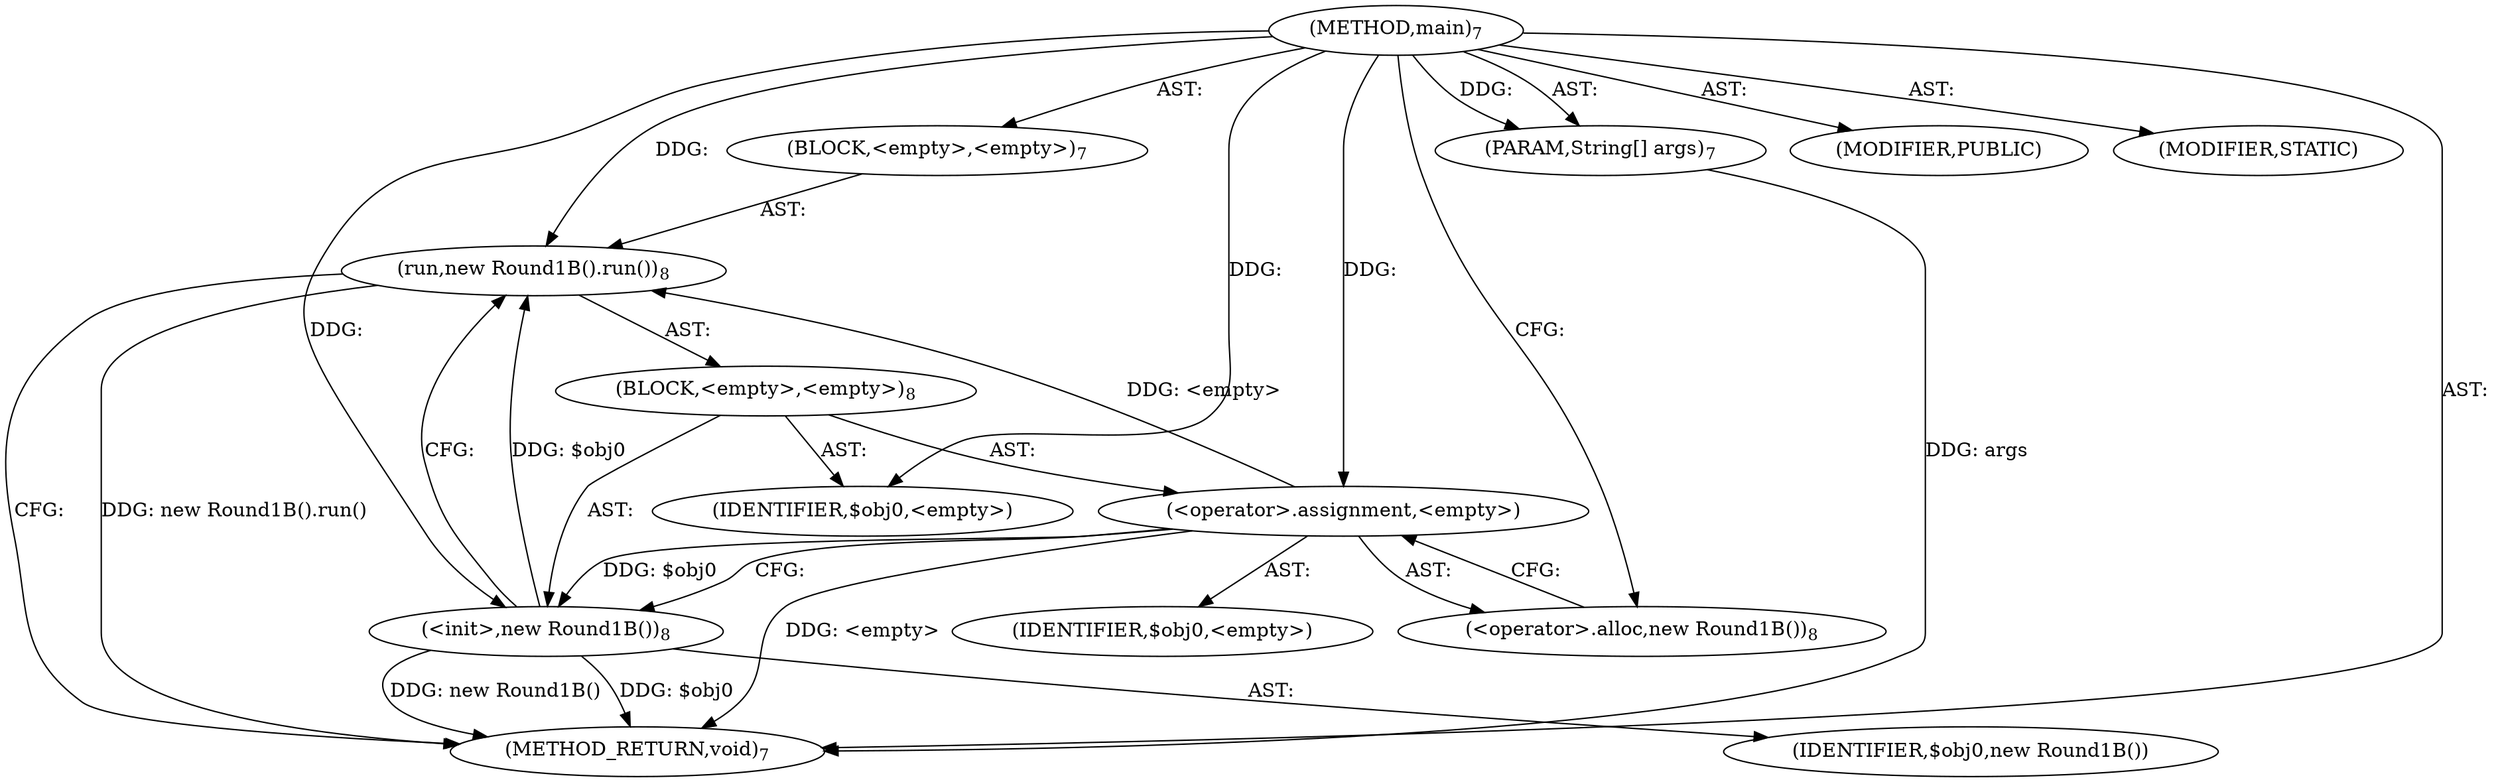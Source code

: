 digraph "main" {  
"20" [label = <(METHOD,main)<SUB>7</SUB>> ]
"21" [label = <(PARAM,String[] args)<SUB>7</SUB>> ]
"22" [label = <(BLOCK,&lt;empty&gt;,&lt;empty&gt;)<SUB>7</SUB>> ]
"23" [label = <(run,new Round1B().run())<SUB>8</SUB>> ]
"24" [label = <(BLOCK,&lt;empty&gt;,&lt;empty&gt;)<SUB>8</SUB>> ]
"25" [label = <(&lt;operator&gt;.assignment,&lt;empty&gt;)> ]
"26" [label = <(IDENTIFIER,$obj0,&lt;empty&gt;)> ]
"27" [label = <(&lt;operator&gt;.alloc,new Round1B())<SUB>8</SUB>> ]
"28" [label = <(&lt;init&gt;,new Round1B())<SUB>8</SUB>> ]
"29" [label = <(IDENTIFIER,$obj0,new Round1B())> ]
"30" [label = <(IDENTIFIER,$obj0,&lt;empty&gt;)> ]
"31" [label = <(MODIFIER,PUBLIC)> ]
"32" [label = <(MODIFIER,STATIC)> ]
"33" [label = <(METHOD_RETURN,void)<SUB>7</SUB>> ]
  "20" -> "21"  [ label = "AST: "] 
  "20" -> "22"  [ label = "AST: "] 
  "20" -> "31"  [ label = "AST: "] 
  "20" -> "32"  [ label = "AST: "] 
  "20" -> "33"  [ label = "AST: "] 
  "22" -> "23"  [ label = "AST: "] 
  "23" -> "24"  [ label = "AST: "] 
  "24" -> "25"  [ label = "AST: "] 
  "24" -> "28"  [ label = "AST: "] 
  "24" -> "30"  [ label = "AST: "] 
  "25" -> "26"  [ label = "AST: "] 
  "25" -> "27"  [ label = "AST: "] 
  "28" -> "29"  [ label = "AST: "] 
  "23" -> "33"  [ label = "CFG: "] 
  "25" -> "28"  [ label = "CFG: "] 
  "28" -> "23"  [ label = "CFG: "] 
  "27" -> "25"  [ label = "CFG: "] 
  "20" -> "27"  [ label = "CFG: "] 
  "21" -> "33"  [ label = "DDG: args"] 
  "25" -> "33"  [ label = "DDG: &lt;empty&gt;"] 
  "28" -> "33"  [ label = "DDG: $obj0"] 
  "28" -> "33"  [ label = "DDG: new Round1B()"] 
  "23" -> "33"  [ label = "DDG: new Round1B().run()"] 
  "20" -> "21"  [ label = "DDG: "] 
  "25" -> "23"  [ label = "DDG: &lt;empty&gt;"] 
  "28" -> "23"  [ label = "DDG: $obj0"] 
  "20" -> "23"  [ label = "DDG: "] 
  "20" -> "25"  [ label = "DDG: "] 
  "20" -> "30"  [ label = "DDG: "] 
  "25" -> "28"  [ label = "DDG: $obj0"] 
  "20" -> "28"  [ label = "DDG: "] 
}
